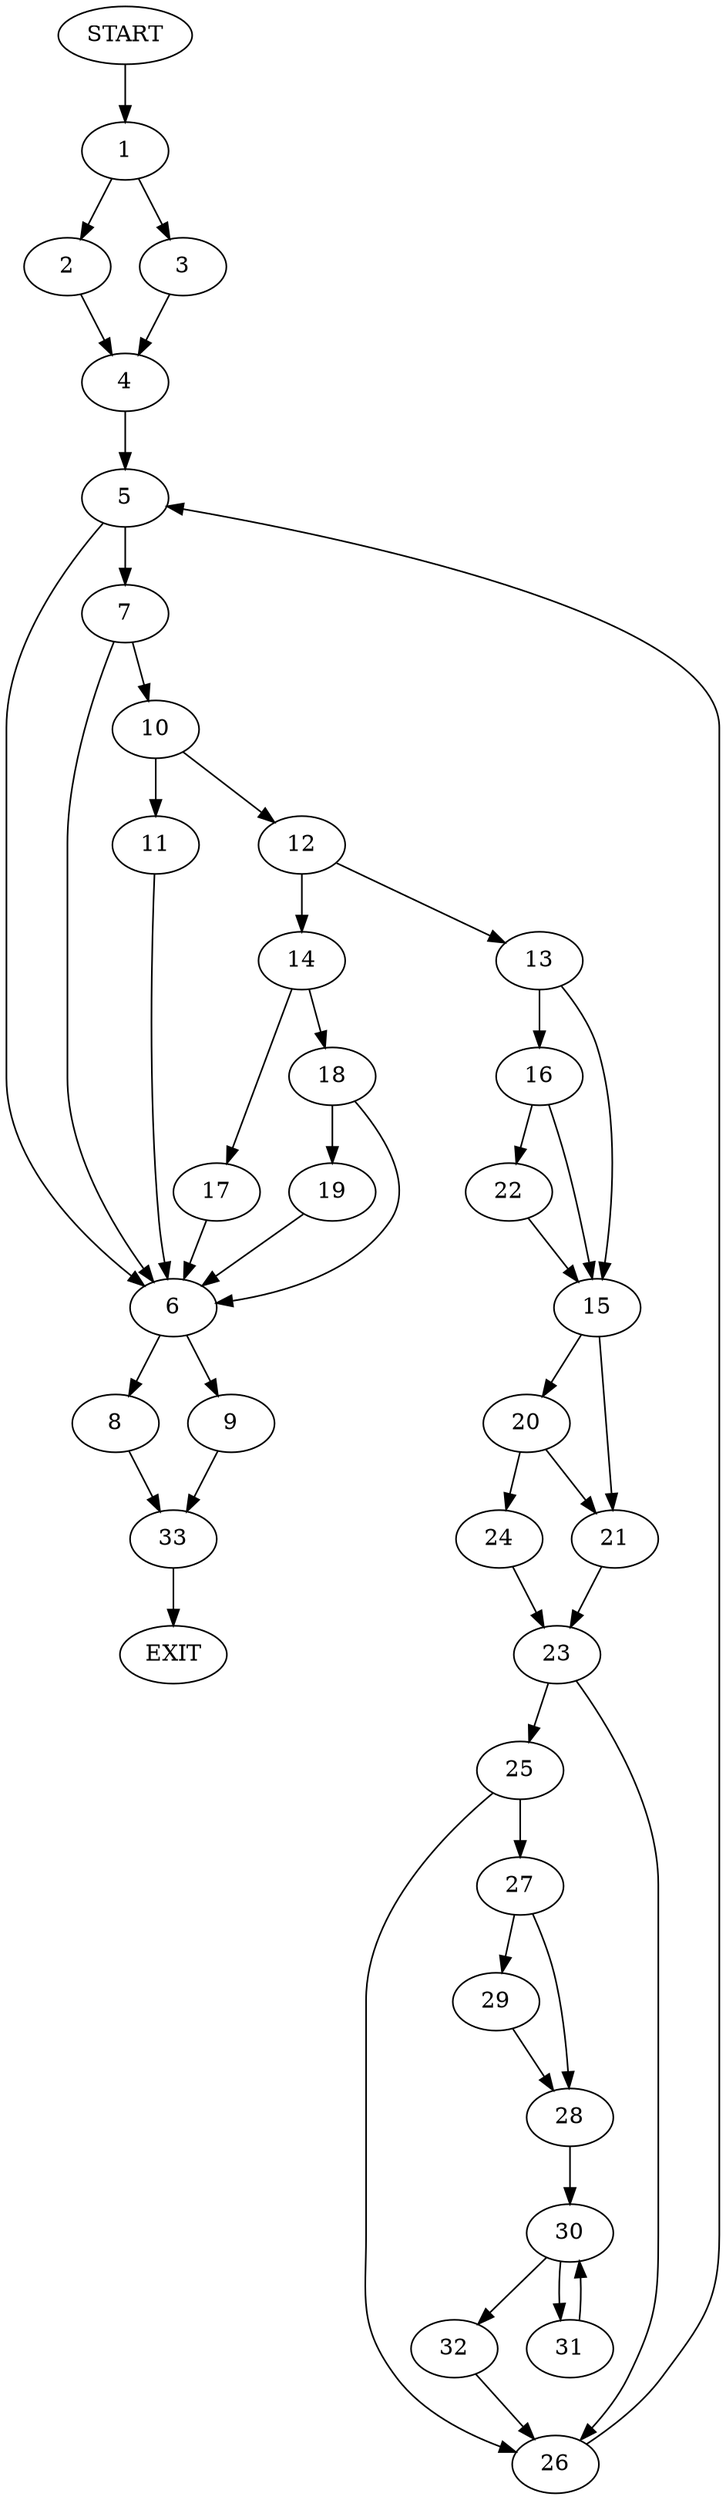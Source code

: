 digraph {
0 [label="START"]
34 [label="EXIT"]
0 -> 1
1 -> 2
1 -> 3
2 -> 4
3 -> 4
4 -> 5
5 -> 6
5 -> 7
6 -> 8
6 -> 9
7 -> 6
7 -> 10
10 -> 11
10 -> 12
11 -> 6
12 -> 13
12 -> 14
13 -> 15
13 -> 16
14 -> 17
14 -> 18
17 -> 6
18 -> 19
18 -> 6
19 -> 6
15 -> 20
15 -> 21
16 -> 15
16 -> 22
22 -> 15
21 -> 23
20 -> 24
20 -> 21
24 -> 23
23 -> 25
23 -> 26
26 -> 5
25 -> 26
25 -> 27
27 -> 28
27 -> 29
28 -> 30
29 -> 28
30 -> 31
30 -> 32
31 -> 30
32 -> 26
8 -> 33
9 -> 33
33 -> 34
}
